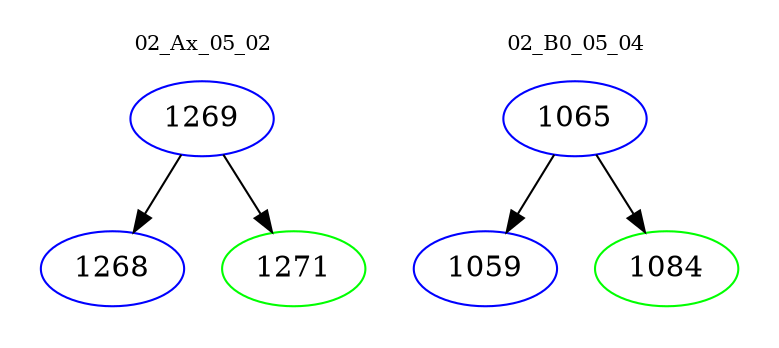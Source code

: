 digraph{
subgraph cluster_0 {
color = white
label = "02_Ax_05_02";
fontsize=10;
T0_1269 [label="1269", color="blue"]
T0_1269 -> T0_1268 [color="black"]
T0_1268 [label="1268", color="blue"]
T0_1269 -> T0_1271 [color="black"]
T0_1271 [label="1271", color="green"]
}
subgraph cluster_1 {
color = white
label = "02_B0_05_04";
fontsize=10;
T1_1065 [label="1065", color="blue"]
T1_1065 -> T1_1059 [color="black"]
T1_1059 [label="1059", color="blue"]
T1_1065 -> T1_1084 [color="black"]
T1_1084 [label="1084", color="green"]
}
}
